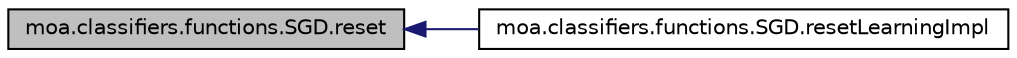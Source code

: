 digraph G
{
  edge [fontname="Helvetica",fontsize="10",labelfontname="Helvetica",labelfontsize="10"];
  node [fontname="Helvetica",fontsize="10",shape=record];
  rankdir=LR;
  Node1 [label="moa.classifiers.functions.SGD.reset",height=0.2,width=0.4,color="black", fillcolor="grey75", style="filled" fontcolor="black"];
  Node1 -> Node2 [dir=back,color="midnightblue",fontsize="10",style="solid",fontname="Helvetica"];
  Node2 [label="moa.classifiers.functions.SGD.resetLearningImpl",height=0.2,width=0.4,color="black", fillcolor="white", style="filled",URL="$classmoa_1_1classifiers_1_1functions_1_1SGD.html#a0decfc253629d5cb0e8e7633d8ca1768",tooltip="Resets this classifier."];
}
